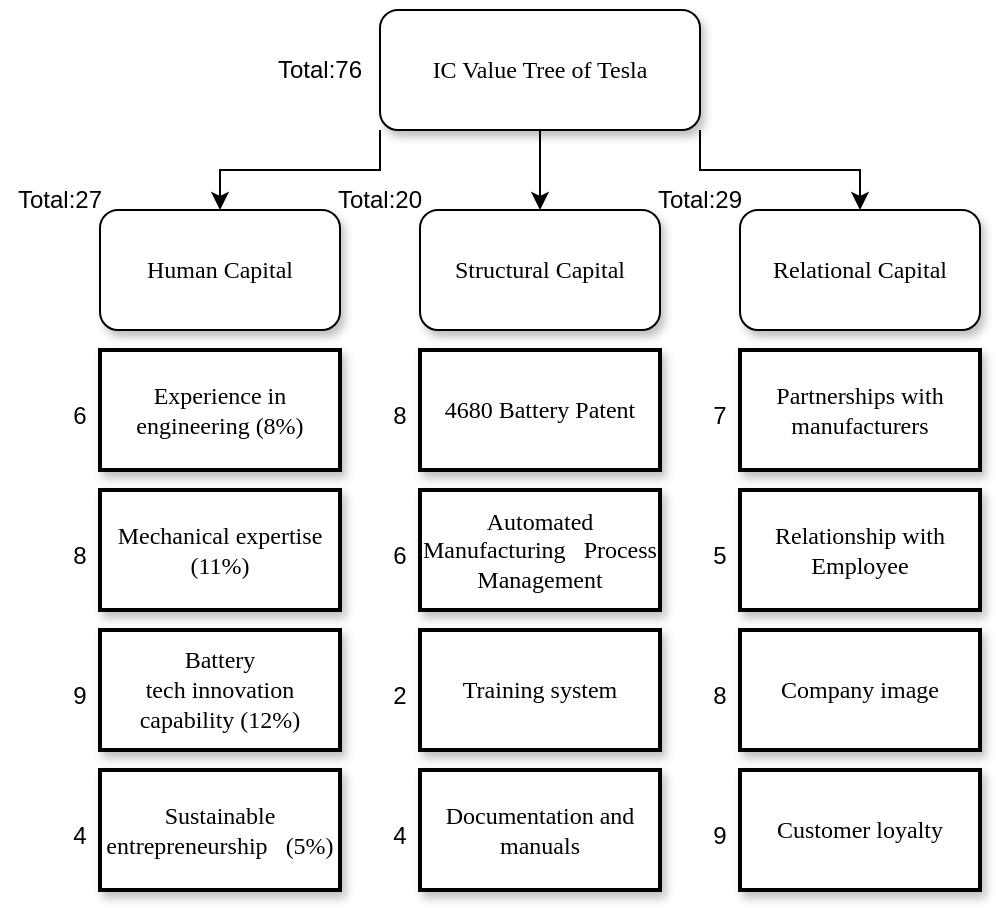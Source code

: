 <mxfile version="26.1.0">
  <diagram name="Page-1" id="10a91c8b-09ff-31b1-d368-03940ed4cc9e">
    <mxGraphModel dx="1982" dy="570" grid="1" gridSize="10" guides="1" tooltips="1" connect="1" arrows="1" fold="1" page="1" pageScale="1" pageWidth="1100" pageHeight="850" background="none" math="0" shadow="0">
      <root>
        <mxCell id="0" />
        <mxCell id="1" parent="0" />
        <mxCell id="EvxOzW7UoI8eBh-CcRAq-5" style="edgeStyle=orthogonalEdgeStyle;rounded=0;orthogonalLoop=1;jettySize=auto;html=1;exitX=0.5;exitY=1;exitDx=0;exitDy=0;entryX=0.5;entryY=0;entryDx=0;entryDy=0;" parent="1" source="62893188c0fa7362-1" target="62893188c0fa7362-2" edge="1">
          <mxGeometry relative="1" as="geometry" />
        </mxCell>
        <mxCell id="EvxOzW7UoI8eBh-CcRAq-7" style="edgeStyle=orthogonalEdgeStyle;rounded=0;orthogonalLoop=1;jettySize=auto;html=1;exitX=0;exitY=1;exitDx=0;exitDy=0;entryX=0.5;entryY=0;entryDx=0;entryDy=0;" parent="1" source="62893188c0fa7362-1" target="EvxOzW7UoI8eBh-CcRAq-1" edge="1">
          <mxGeometry relative="1" as="geometry" />
        </mxCell>
        <mxCell id="EvxOzW7UoI8eBh-CcRAq-8" style="edgeStyle=orthogonalEdgeStyle;rounded=0;orthogonalLoop=1;jettySize=auto;html=1;exitX=1;exitY=1;exitDx=0;exitDy=0;entryX=0.5;entryY=0;entryDx=0;entryDy=0;" parent="1" source="62893188c0fa7362-1" target="EvxOzW7UoI8eBh-CcRAq-2" edge="1">
          <mxGeometry relative="1" as="geometry" />
        </mxCell>
        <mxCell id="62893188c0fa7362-1" value="IC Value Tree of Tesla" style="whiteSpace=wrap;html=1;rounded=1;shadow=1;labelBackgroundColor=none;strokeWidth=1;fontFamily=Verdana;fontSize=12;align=center;" parent="1" vertex="1">
          <mxGeometry x="140" y="60" width="160" height="60" as="geometry" />
        </mxCell>
        <mxCell id="62893188c0fa7362-2" value="&lt;span&gt;Structural Capit&lt;/span&gt;&lt;span style=&quot;background-color: transparent; color: light-dark(rgb(0, 0, 0), rgb(255, 255, 255));&quot;&gt;al&lt;/span&gt;" style="whiteSpace=wrap;html=1;rounded=1;shadow=1;labelBackgroundColor=none;strokeWidth=1;fontFamily=Verdana;fontSize=12;align=center;" parent="1" vertex="1">
          <mxGeometry x="160" y="160" width="120" height="60" as="geometry" />
        </mxCell>
        <mxCell id="62893188c0fa7362-20" value="&lt;p class=&quot;MsoNormal&quot;&gt;Experience in engineering (8%)&lt;/p&gt;" style="whiteSpace=wrap;html=1;rounded=0;shadow=1;labelBackgroundColor=none;strokeWidth=2;fontFamily=Verdana;fontSize=12;align=center;" parent="1" vertex="1">
          <mxGeometry y="230" width="120" height="60" as="geometry" />
        </mxCell>
        <mxCell id="EvxOzW7UoI8eBh-CcRAq-1" value="&lt;span&gt;Human Capit&lt;/span&gt;&lt;span style=&quot;background-color: transparent; color: light-dark(rgb(0, 0, 0), rgb(255, 255, 255));&quot;&gt;al&lt;/span&gt;" style="whiteSpace=wrap;html=1;rounded=1;shadow=1;labelBackgroundColor=none;strokeWidth=1;fontFamily=Verdana;fontSize=12;align=center;" parent="1" vertex="1">
          <mxGeometry y="160" width="120" height="60" as="geometry" />
        </mxCell>
        <mxCell id="EvxOzW7UoI8eBh-CcRAq-2" value="Relational Capital" style="whiteSpace=wrap;html=1;rounded=1;shadow=1;labelBackgroundColor=none;strokeWidth=1;fontFamily=Verdana;fontSize=12;align=center;" parent="1" vertex="1">
          <mxGeometry x="320" y="160" width="120" height="60" as="geometry" />
        </mxCell>
        <mxCell id="EvxOzW7UoI8eBh-CcRAq-9" value="&lt;p class=&quot;MsoNormal&quot;&gt;Mechanical expertise (11%)&lt;/p&gt;" style="whiteSpace=wrap;html=1;rounded=0;shadow=1;labelBackgroundColor=none;strokeWidth=2;fontFamily=Verdana;fontSize=12;align=center;" parent="1" vertex="1">
          <mxGeometry y="300" width="120" height="60" as="geometry" />
        </mxCell>
        <mxCell id="EvxOzW7UoI8eBh-CcRAq-10" value="&lt;p class=&quot;MsoNormal&quot;&gt;&lt;span style=&quot;line-height: 115%;&quot;&gt;&lt;font style=&quot;font-size: 12px;&quot;&gt;Battery&lt;br&gt;tech innovation capability (12%)&lt;/font&gt;&lt;/span&gt;&lt;/p&gt;" style="whiteSpace=wrap;html=1;rounded=0;shadow=1;labelBackgroundColor=none;strokeWidth=2;fontFamily=Verdana;fontSize=12;align=center;" parent="1" vertex="1">
          <mxGeometry y="370" width="120" height="60" as="geometry" />
        </mxCell>
        <mxCell id="EvxOzW7UoI8eBh-CcRAq-11" value="&lt;p class=&quot;MsoNormal&quot;&gt;&lt;span style=&quot;line-height: 115%;&quot;&gt;&lt;font style=&quot;font-size: 12px;&quot;&gt;Sustainable&lt;br&gt;entrepreneurship&amp;nbsp; &amp;nbsp;&lt;/font&gt;&lt;/span&gt;&lt;span style=&quot;background-color: transparent; color: light-dark(rgb(0, 0, 0), rgb(255, 255, 255));&quot;&gt;(5%)&lt;/span&gt;&lt;/p&gt;" style="whiteSpace=wrap;html=1;rounded=0;shadow=1;labelBackgroundColor=none;strokeWidth=2;fontFamily=Verdana;fontSize=12;align=center;" parent="1" vertex="1">
          <mxGeometry y="440" width="120" height="60" as="geometry" />
        </mxCell>
        <mxCell id="EvxOzW7UoI8eBh-CcRAq-12" value="6" style="text;html=1;align=center;verticalAlign=middle;whiteSpace=wrap;rounded=0;" parent="1" vertex="1">
          <mxGeometry x="-40" y="247.5" width="60" height="30" as="geometry" />
        </mxCell>
        <mxCell id="EvxOzW7UoI8eBh-CcRAq-13" value="8" style="text;html=1;align=center;verticalAlign=middle;whiteSpace=wrap;rounded=0;" parent="1" vertex="1">
          <mxGeometry x="-40" y="317.5" width="60" height="30" as="geometry" />
        </mxCell>
        <mxCell id="EvxOzW7UoI8eBh-CcRAq-14" value="9" style="text;html=1;align=center;verticalAlign=middle;whiteSpace=wrap;rounded=0;" parent="1" vertex="1">
          <mxGeometry x="-40" y="387.5" width="60" height="30" as="geometry" />
        </mxCell>
        <mxCell id="EvxOzW7UoI8eBh-CcRAq-15" value="4" style="text;html=1;align=center;verticalAlign=middle;whiteSpace=wrap;rounded=0;" parent="1" vertex="1">
          <mxGeometry x="-40" y="457.5" width="60" height="30" as="geometry" />
        </mxCell>
        <mxCell id="EvxOzW7UoI8eBh-CcRAq-16" value="Total:27" style="text;html=1;align=center;verticalAlign=middle;whiteSpace=wrap;rounded=0;" parent="1" vertex="1">
          <mxGeometry x="-50" y="140" width="60" height="30" as="geometry" />
        </mxCell>
        <mxCell id="EvxOzW7UoI8eBh-CcRAq-25" value="4680 Battery Patent" style="whiteSpace=wrap;html=1;rounded=0;shadow=1;labelBackgroundColor=none;strokeWidth=2;fontFamily=Verdana;fontSize=12;align=center;" parent="1" vertex="1">
          <mxGeometry x="160" y="230" width="120" height="60" as="geometry" />
        </mxCell>
        <mxCell id="EvxOzW7UoI8eBh-CcRAq-26" value="&lt;p class=&quot;MsoNormal&quot;&gt;Automated Manufacturing&amp;nbsp; &amp;nbsp;&lt;span style=&quot;background-color: transparent; color: light-dark(rgb(0, 0, 0), rgb(255, 255, 255));&quot;&gt;Process Management&lt;/span&gt;&lt;/p&gt;" style="whiteSpace=wrap;html=1;rounded=0;shadow=1;labelBackgroundColor=none;strokeWidth=2;fontFamily=Verdana;fontSize=12;align=center;" parent="1" vertex="1">
          <mxGeometry x="160" y="300" width="120" height="60" as="geometry" />
        </mxCell>
        <mxCell id="EvxOzW7UoI8eBh-CcRAq-27" value="&lt;p class=&quot;MsoNormal&quot;&gt;Training system&lt;/p&gt;" style="whiteSpace=wrap;html=1;rounded=0;shadow=1;labelBackgroundColor=none;strokeWidth=2;fontFamily=Verdana;fontSize=12;align=center;" parent="1" vertex="1">
          <mxGeometry x="160" y="370" width="120" height="60" as="geometry" />
        </mxCell>
        <mxCell id="EvxOzW7UoI8eBh-CcRAq-28" value="&lt;p class=&quot;MsoNormal&quot;&gt;Documentation and manuals&lt;/p&gt;" style="whiteSpace=wrap;html=1;rounded=0;shadow=1;labelBackgroundColor=none;strokeWidth=2;fontFamily=Verdana;fontSize=12;align=center;" parent="1" vertex="1">
          <mxGeometry x="160" y="440" width="120" height="60" as="geometry" />
        </mxCell>
        <mxCell id="EvxOzW7UoI8eBh-CcRAq-29" value="8" style="text;html=1;align=center;verticalAlign=middle;whiteSpace=wrap;rounded=0;" parent="1" vertex="1">
          <mxGeometry x="120" y="247.5" width="60" height="30" as="geometry" />
        </mxCell>
        <mxCell id="EvxOzW7UoI8eBh-CcRAq-30" value="6" style="text;html=1;align=center;verticalAlign=middle;whiteSpace=wrap;rounded=0;" parent="1" vertex="1">
          <mxGeometry x="120" y="317.5" width="60" height="30" as="geometry" />
        </mxCell>
        <mxCell id="EvxOzW7UoI8eBh-CcRAq-31" value="2" style="text;html=1;align=center;verticalAlign=middle;whiteSpace=wrap;rounded=0;" parent="1" vertex="1">
          <mxGeometry x="120" y="387.5" width="60" height="30" as="geometry" />
        </mxCell>
        <mxCell id="EvxOzW7UoI8eBh-CcRAq-32" value="4" style="text;html=1;align=center;verticalAlign=middle;whiteSpace=wrap;rounded=0;" parent="1" vertex="1">
          <mxGeometry x="120" y="457.5" width="60" height="30" as="geometry" />
        </mxCell>
        <mxCell id="EvxOzW7UoI8eBh-CcRAq-33" value="Total:20" style="text;html=1;align=center;verticalAlign=middle;whiteSpace=wrap;rounded=0;" parent="1" vertex="1">
          <mxGeometry x="110" y="140" width="60" height="30" as="geometry" />
        </mxCell>
        <mxCell id="EvxOzW7UoI8eBh-CcRAq-34" value="&lt;p class=&quot;MsoNormal&quot;&gt;Partnerships with manufacturers&lt;/p&gt;" style="whiteSpace=wrap;html=1;rounded=0;shadow=1;labelBackgroundColor=none;strokeWidth=2;fontFamily=Verdana;fontSize=12;align=center;" parent="1" vertex="1">
          <mxGeometry x="320" y="230" width="120" height="60" as="geometry" />
        </mxCell>
        <mxCell id="EvxOzW7UoI8eBh-CcRAq-35" value="&lt;p class=&quot;MsoNormal&quot;&gt;Relationship with Employee&lt;/p&gt;" style="whiteSpace=wrap;html=1;rounded=0;shadow=1;labelBackgroundColor=none;strokeWidth=2;fontFamily=Verdana;fontSize=12;align=center;" parent="1" vertex="1">
          <mxGeometry x="320" y="300" width="120" height="60" as="geometry" />
        </mxCell>
        <mxCell id="EvxOzW7UoI8eBh-CcRAq-36" value="&lt;p class=&quot;MsoNormal&quot;&gt;Company image&lt;/p&gt;" style="whiteSpace=wrap;html=1;rounded=0;shadow=1;labelBackgroundColor=none;strokeWidth=2;fontFamily=Verdana;fontSize=12;align=center;" parent="1" vertex="1">
          <mxGeometry x="320" y="370" width="120" height="60" as="geometry" />
        </mxCell>
        <mxCell id="EvxOzW7UoI8eBh-CcRAq-37" value="&lt;p class=&quot;MsoNormal&quot;&gt;Customer loyalty&lt;/p&gt;" style="whiteSpace=wrap;html=1;rounded=0;shadow=1;labelBackgroundColor=none;strokeWidth=2;fontFamily=Verdana;fontSize=12;align=center;" parent="1" vertex="1">
          <mxGeometry x="320" y="440" width="120" height="60" as="geometry" />
        </mxCell>
        <mxCell id="EvxOzW7UoI8eBh-CcRAq-38" value="7" style="text;html=1;align=center;verticalAlign=middle;whiteSpace=wrap;rounded=0;" parent="1" vertex="1">
          <mxGeometry x="280" y="247.5" width="60" height="30" as="geometry" />
        </mxCell>
        <mxCell id="EvxOzW7UoI8eBh-CcRAq-39" value="5" style="text;html=1;align=center;verticalAlign=middle;whiteSpace=wrap;rounded=0;" parent="1" vertex="1">
          <mxGeometry x="280" y="317.5" width="60" height="30" as="geometry" />
        </mxCell>
        <mxCell id="EvxOzW7UoI8eBh-CcRAq-40" value="8" style="text;html=1;align=center;verticalAlign=middle;whiteSpace=wrap;rounded=0;" parent="1" vertex="1">
          <mxGeometry x="280" y="387.5" width="60" height="30" as="geometry" />
        </mxCell>
        <mxCell id="EvxOzW7UoI8eBh-CcRAq-41" value="9" style="text;html=1;align=center;verticalAlign=middle;whiteSpace=wrap;rounded=0;" parent="1" vertex="1">
          <mxGeometry x="280" y="457.5" width="60" height="30" as="geometry" />
        </mxCell>
        <mxCell id="EvxOzW7UoI8eBh-CcRAq-42" value="Total:29" style="text;html=1;align=center;verticalAlign=middle;whiteSpace=wrap;rounded=0;" parent="1" vertex="1">
          <mxGeometry x="270" y="140" width="60" height="30" as="geometry" />
        </mxCell>
        <mxCell id="VNCRtV6QTXXchVGfWkxQ-1" value="Total:76" style="text;html=1;align=center;verticalAlign=middle;whiteSpace=wrap;rounded=0;" vertex="1" parent="1">
          <mxGeometry x="80" y="75" width="60" height="30" as="geometry" />
        </mxCell>
      </root>
    </mxGraphModel>
  </diagram>
</mxfile>
